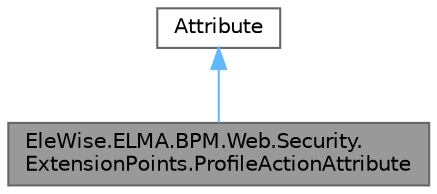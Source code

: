 digraph "EleWise.ELMA.BPM.Web.Security.ExtensionPoints.ProfileActionAttribute"
{
 // LATEX_PDF_SIZE
  bgcolor="transparent";
  edge [fontname=Helvetica,fontsize=10,labelfontname=Helvetica,labelfontsize=10];
  node [fontname=Helvetica,fontsize=10,shape=box,height=0.2,width=0.4];
  Node1 [id="Node000001",label="EleWise.ELMA.BPM.Web.Security.\lExtensionPoints.ProfileActionAttribute",height=0.2,width=0.4,color="gray40", fillcolor="grey60", style="filled", fontcolor="black",tooltip="Помечаются действия, которые необходимо поместить в профиль пользователя"];
  Node2 -> Node1 [id="edge1_Node000001_Node000002",dir="back",color="steelblue1",style="solid",tooltip=" "];
  Node2 [id="Node000002",label="Attribute",height=0.2,width=0.4,color="gray40", fillcolor="white", style="filled",tooltip=" "];
}
